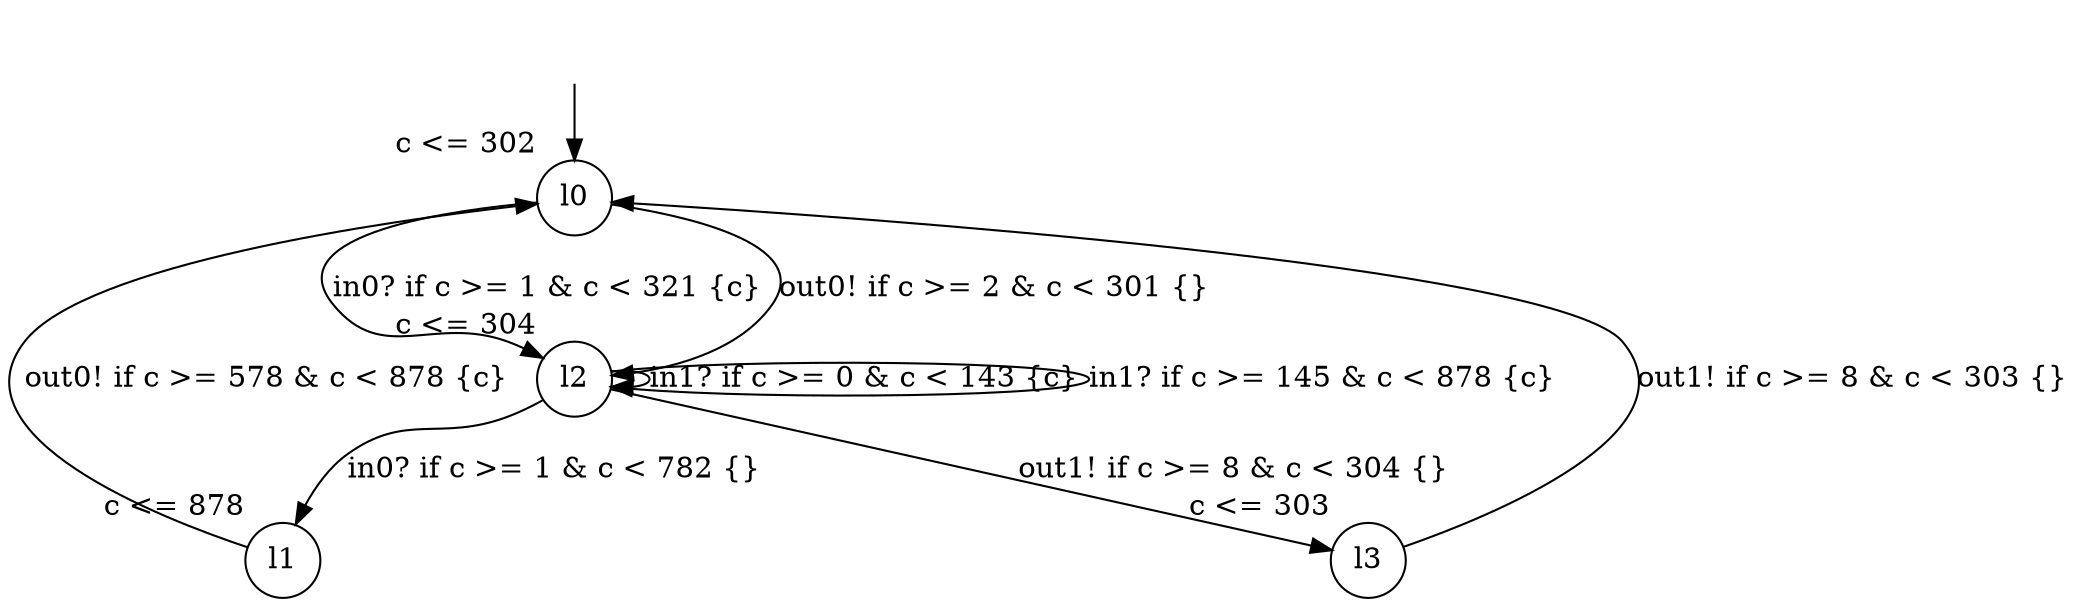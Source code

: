 digraph g {
__start0 [label="" shape="none"];
l0 [shape="circle" margin=0 label="l0", xlabel="c <= 302"];
l1 [shape="circle" margin=0 label="l1", xlabel="c <= 878"];
l2 [shape="circle" margin=0 label="l2", xlabel="c <= 304"];
l3 [shape="circle" margin=0 label="l3", xlabel="c <= 303"];
l0 -> l2 [label="in0? if c >= 1 & c < 321 {c} "];
l0 -> l2 [label="out0! if c >= 2 & c < 301 {} "];
l1 -> l0 [label="out0! if c >= 578 & c < 878 {c} "];
l2 -> l2 [label="in1? if c >= 0 & c < 143 {c} "];
l2 -> l3 [label="out1! if c >= 8 & c < 304 {} "];
l2 -> l2 [label="in1? if c >= 145 & c < 878 {c} "];
l2 -> l1 [label="in0? if c >= 1 & c < 782 {} "];
l3 -> l0 [label="out1! if c >= 8 & c < 303 {} "];
__start0 -> l0;
}

